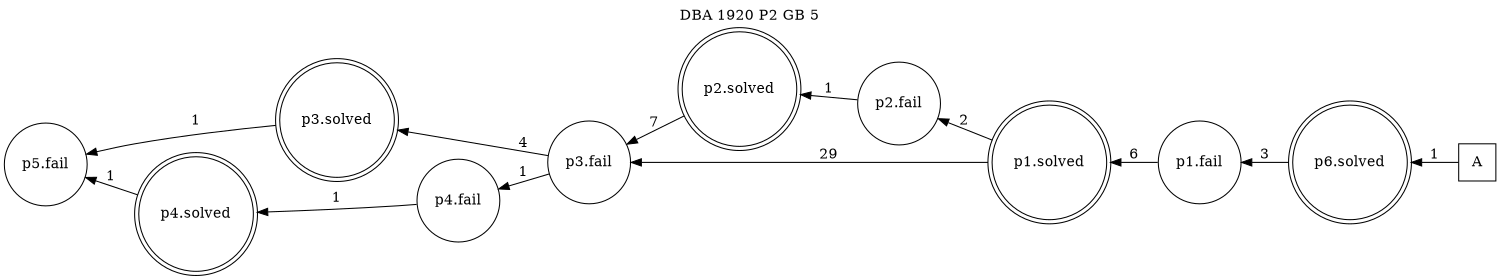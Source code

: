 digraph DBA_1920_P2_GB_5 {
labelloc="tl"
label= " DBA 1920 P2 GB 5 "
rankdir="RL";
graph [ size=" 10 , 10 !"]

"A" [shape="square" label="A"]
"p6.solved" [shape="doublecircle" label="p6.solved"]
"p1.fail" [shape="circle" label="p1.fail"]
"p1.solved" [shape="doublecircle" label="p1.solved"]
"p2.fail" [shape="circle" label="p2.fail"]
"p2.solved" [shape="doublecircle" label="p2.solved"]
"p3.fail" [shape="circle" label="p3.fail"]
"p3.solved" [shape="doublecircle" label="p3.solved"]
"p4.fail" [shape="circle" label="p4.fail"]
"p4.solved" [shape="doublecircle" label="p4.solved"]
"p5.fail" [shape="circle" label="p5.fail"]
"A" -> "p6.solved" [ label=1]
"p6.solved" -> "p1.fail" [ label=3]
"p1.fail" -> "p1.solved" [ label=6]
"p1.solved" -> "p2.fail" [ label=2]
"p1.solved" -> "p3.fail" [ label=29]
"p2.fail" -> "p2.solved" [ label=1]
"p2.solved" -> "p3.fail" [ label=7]
"p3.fail" -> "p3.solved" [ label=4]
"p3.fail" -> "p4.fail" [ label=1]
"p3.solved" -> "p5.fail" [ label=1]
"p4.fail" -> "p4.solved" [ label=1]
"p4.solved" -> "p5.fail" [ label=1]
}
